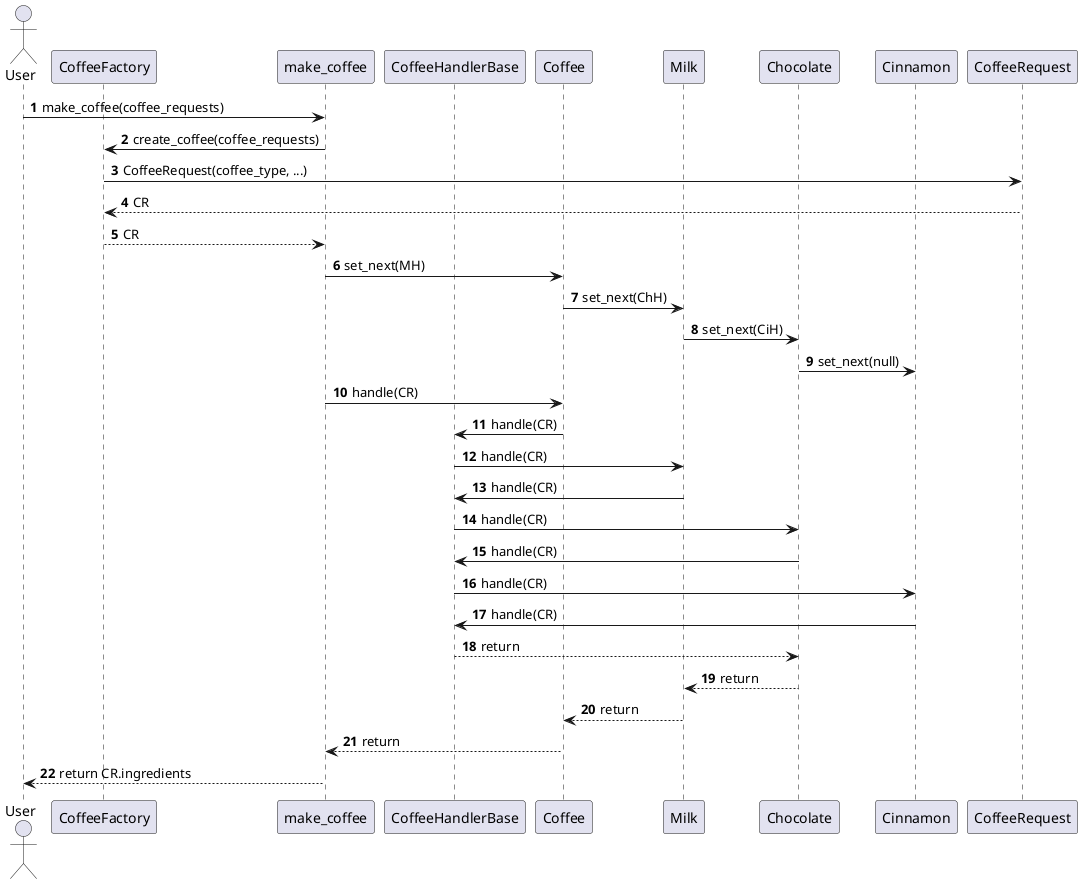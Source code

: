 @startuml
autonumber
actor User
participant "CoffeeFactory" as CF
participant "make_coffee" as MC
participant "CoffeeHandlerBase" as CHB
participant "Coffee" as CH
participant "Milk" as MH
participant "Chocolate" as ChH
participant "Cinnamon" as CiH
participant "CoffeeRequest" as CR

User -> MC: make_coffee(coffee_requests)
MC -> CF: create_coffee(coffee_requests)
CF -> CR: CoffeeRequest(coffee_type, ...)
return CR
CF --> MC: CR

MC -> CH: set_next(MH)
CH -> MH: set_next(ChH)
MH -> ChH: set_next(CiH)
ChH -> CiH: set_next(null)

MC -> CH: handle(CR)
CH -> CHB: handle(CR)
CHB -> MH: handle(CR)
MH -> CHB: handle(CR)
CHB -> ChH: handle(CR)
ChH -> CHB: handle(CR)
CHB -> CiH: handle(CR)
CiH -> CHB: handle(CR)
CHB --> ChH: return
ChH --> MH: return
MH --> CH: return
CH --> MC: return
MC --> User: return CR.ingredients
@enduml